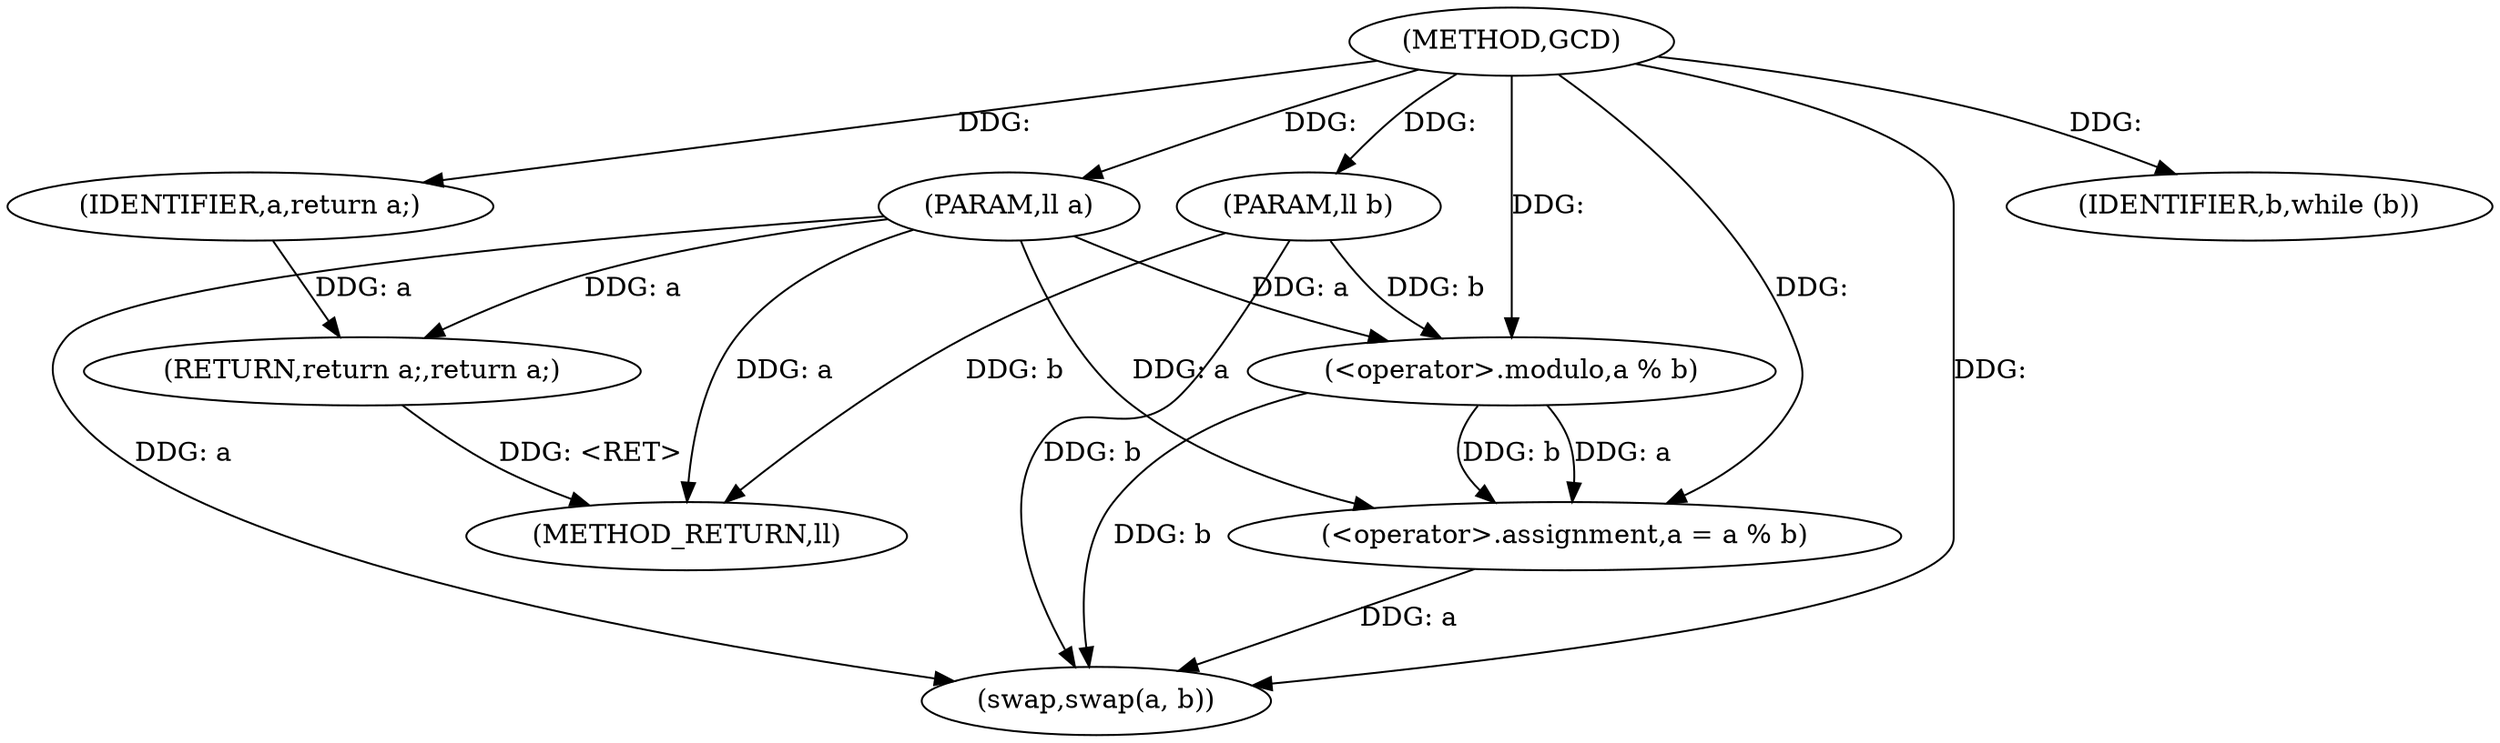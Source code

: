 digraph "GCD" {  
"1000105" [label = "(METHOD,GCD)" ]
"1000122" [label = "(METHOD_RETURN,ll)" ]
"1000106" [label = "(PARAM,ll a)" ]
"1000107" [label = "(PARAM,ll b)" ]
"1000120" [label = "(RETURN,return a;,return a;)" ]
"1000110" [label = "(IDENTIFIER,b,while (b))" ]
"1000121" [label = "(IDENTIFIER,a,return a;)" ]
"1000112" [label = "(<operator>.assignment,a = a % b)" ]
"1000117" [label = "(swap,swap(a, b))" ]
"1000114" [label = "(<operator>.modulo,a % b)" ]
  "1000106" -> "1000122"  [ label = "DDG: a"] 
  "1000107" -> "1000122"  [ label = "DDG: b"] 
  "1000120" -> "1000122"  [ label = "DDG: <RET>"] 
  "1000105" -> "1000106"  [ label = "DDG: "] 
  "1000105" -> "1000107"  [ label = "DDG: "] 
  "1000121" -> "1000120"  [ label = "DDG: a"] 
  "1000106" -> "1000120"  [ label = "DDG: a"] 
  "1000105" -> "1000110"  [ label = "DDG: "] 
  "1000105" -> "1000121"  [ label = "DDG: "] 
  "1000114" -> "1000112"  [ label = "DDG: a"] 
  "1000114" -> "1000112"  [ label = "DDG: b"] 
  "1000106" -> "1000112"  [ label = "DDG: a"] 
  "1000105" -> "1000112"  [ label = "DDG: "] 
  "1000112" -> "1000117"  [ label = "DDG: a"] 
  "1000106" -> "1000117"  [ label = "DDG: a"] 
  "1000105" -> "1000117"  [ label = "DDG: "] 
  "1000114" -> "1000117"  [ label = "DDG: b"] 
  "1000107" -> "1000117"  [ label = "DDG: b"] 
  "1000106" -> "1000114"  [ label = "DDG: a"] 
  "1000105" -> "1000114"  [ label = "DDG: "] 
  "1000107" -> "1000114"  [ label = "DDG: b"] 
}
